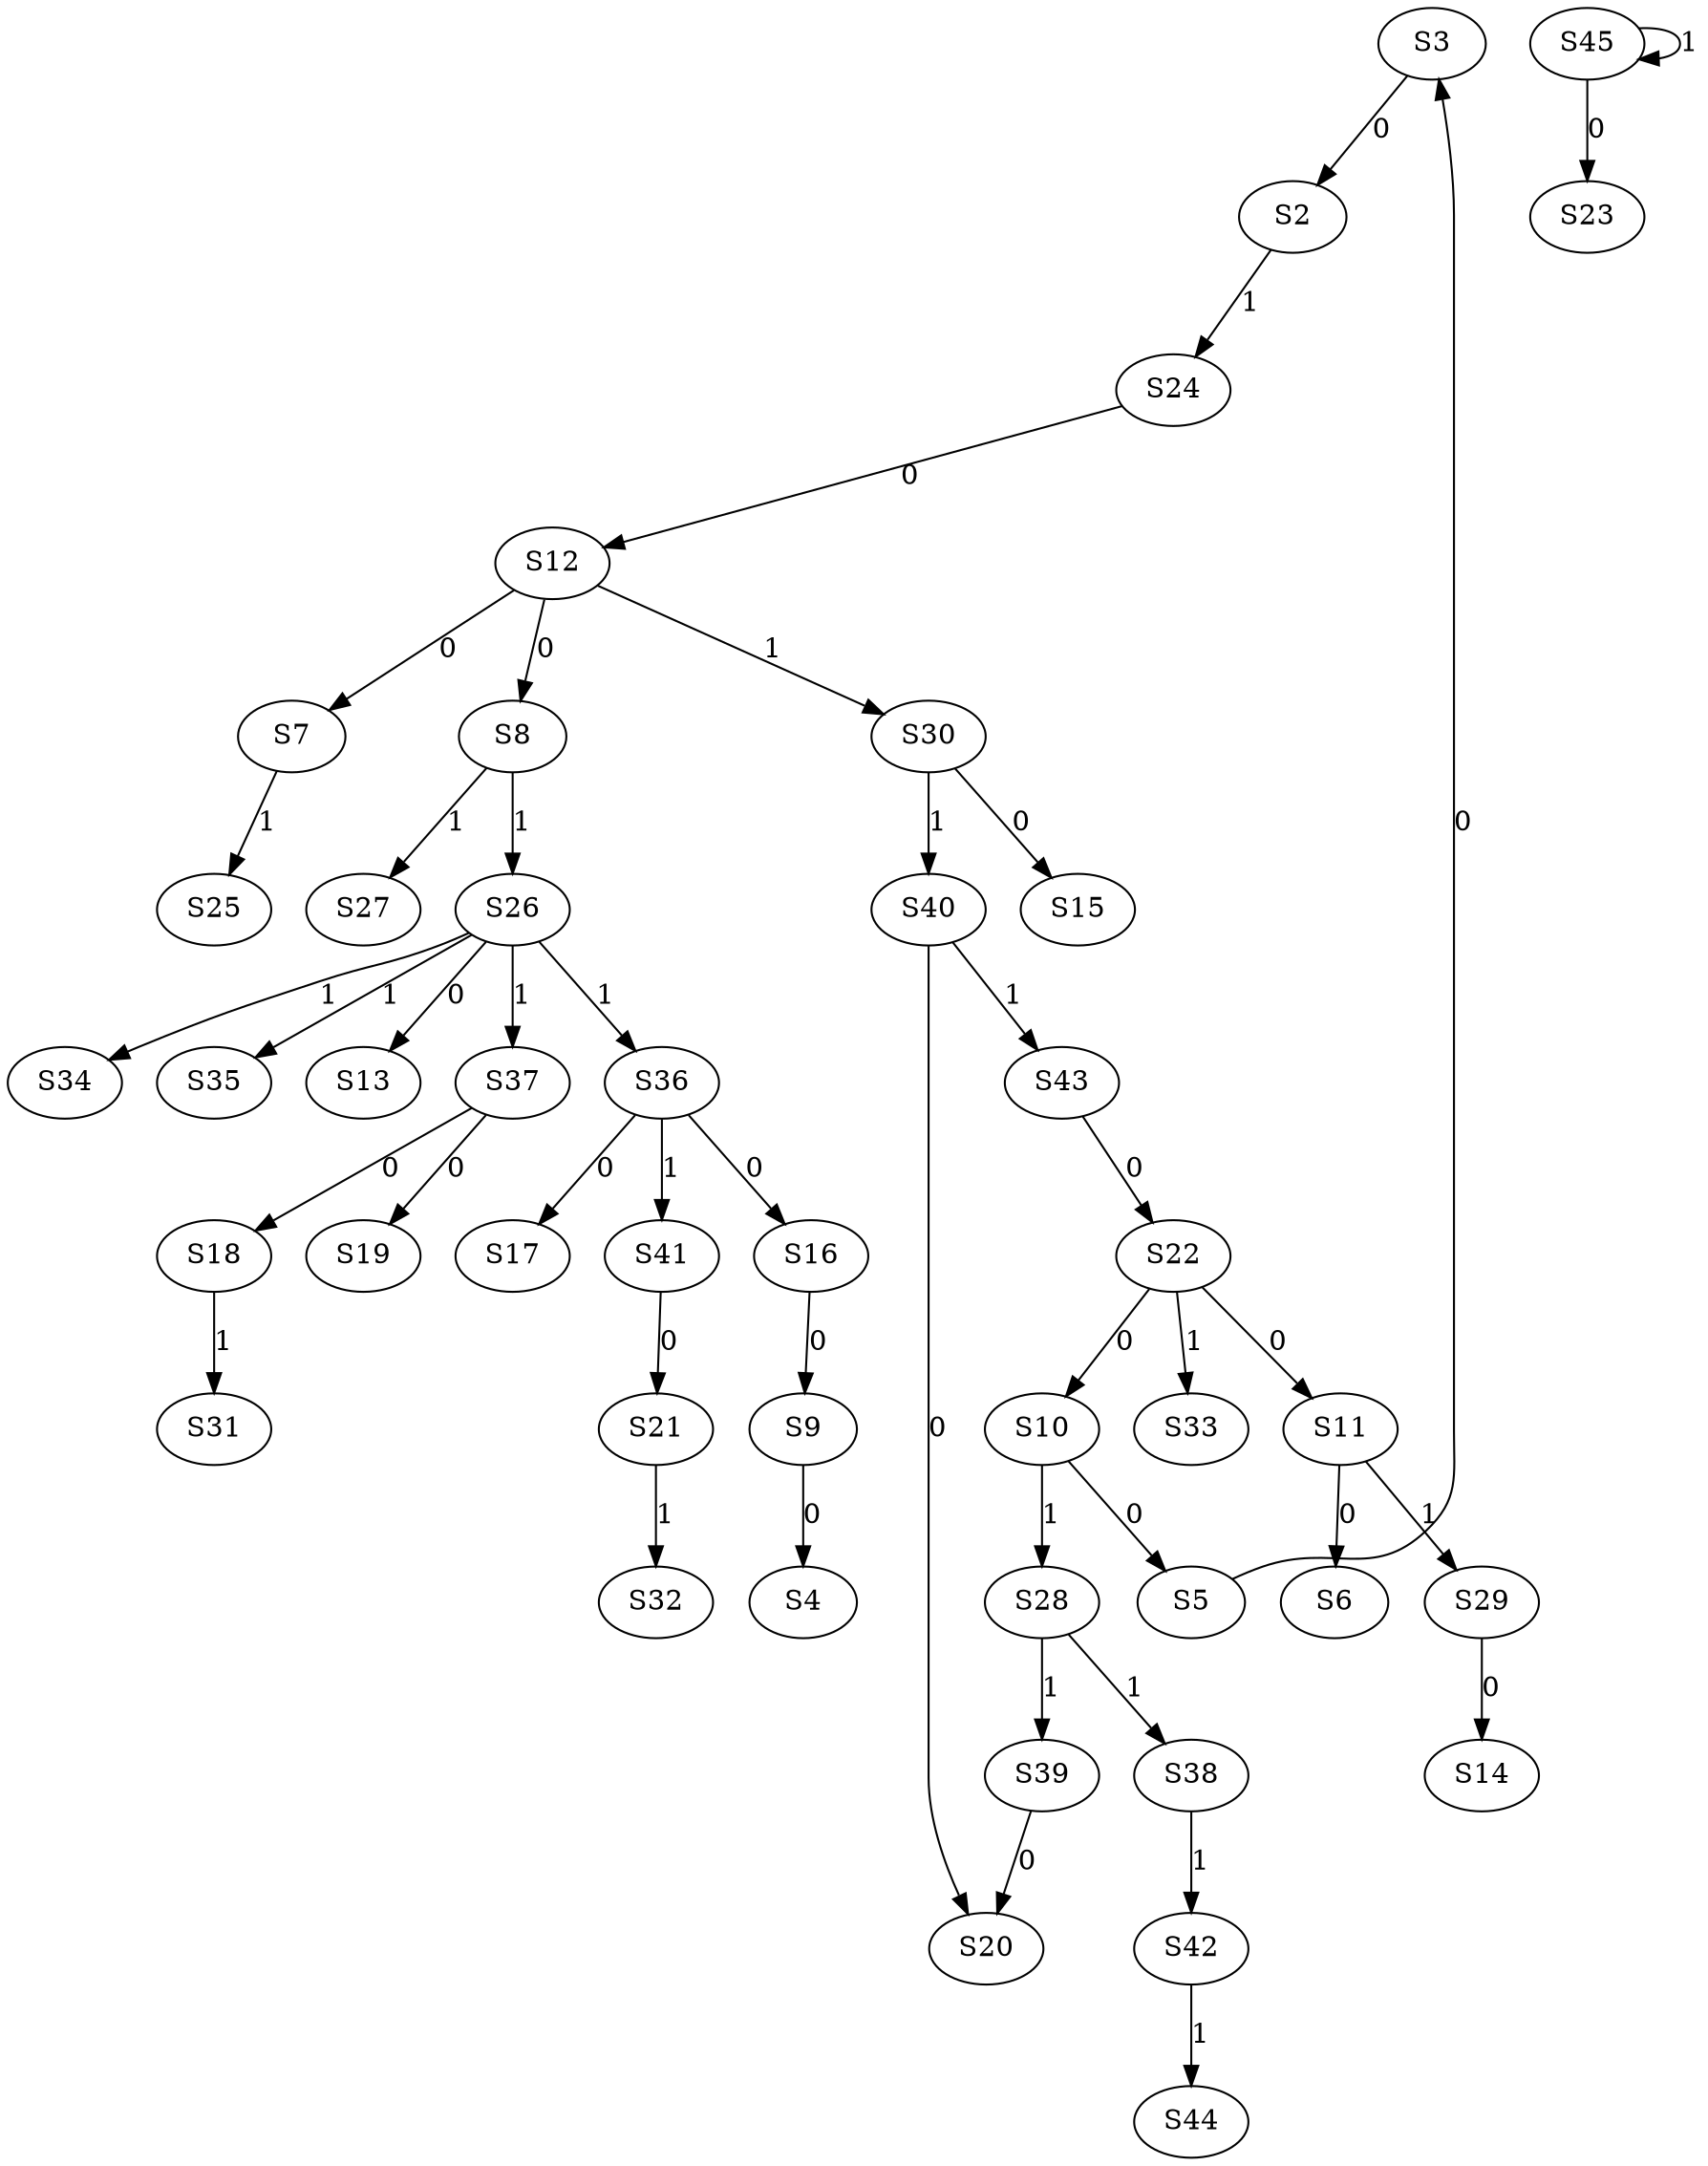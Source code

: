 strict digraph {
	S3 -> S2 [ label = 0 ];
	S5 -> S3 [ label = 0 ];
	S9 -> S4 [ label = 0 ];
	S10 -> S5 [ label = 0 ];
	S11 -> S6 [ label = 0 ];
	S12 -> S7 [ label = 0 ];
	S12 -> S8 [ label = 0 ];
	S16 -> S9 [ label = 0 ];
	S22 -> S10 [ label = 0 ];
	S22 -> S11 [ label = 0 ];
	S24 -> S12 [ label = 0 ];
	S26 -> S13 [ label = 0 ];
	S29 -> S14 [ label = 0 ];
	S30 -> S15 [ label = 0 ];
	S36 -> S16 [ label = 0 ];
	S36 -> S17 [ label = 0 ];
	S37 -> S18 [ label = 0 ];
	S37 -> S19 [ label = 0 ];
	S39 -> S20 [ label = 0 ];
	S41 -> S21 [ label = 0 ];
	S43 -> S22 [ label = 0 ];
	S45 -> S23 [ label = 0 ];
	S2 -> S24 [ label = 1 ];
	S7 -> S25 [ label = 1 ];
	S8 -> S26 [ label = 1 ];
	S8 -> S27 [ label = 1 ];
	S10 -> S28 [ label = 1 ];
	S11 -> S29 [ label = 1 ];
	S12 -> S30 [ label = 1 ];
	S18 -> S31 [ label = 1 ];
	S21 -> S32 [ label = 1 ];
	S22 -> S33 [ label = 1 ];
	S26 -> S34 [ label = 1 ];
	S26 -> S35 [ label = 1 ];
	S26 -> S36 [ label = 1 ];
	S26 -> S37 [ label = 1 ];
	S28 -> S38 [ label = 1 ];
	S28 -> S39 [ label = 1 ];
	S30 -> S40 [ label = 1 ];
	S36 -> S41 [ label = 1 ];
	S38 -> S42 [ label = 1 ];
	S40 -> S43 [ label = 1 ];
	S42 -> S44 [ label = 1 ];
	S45 -> S45 [ label = 1 ];
	S40 -> S20 [ label = 0 ];
}